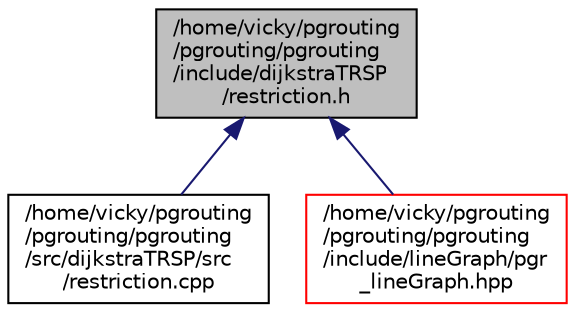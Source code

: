 digraph "/home/vicky/pgrouting/pgrouting/pgrouting/include/dijkstraTRSP/restriction.h"
{
  edge [fontname="Helvetica",fontsize="10",labelfontname="Helvetica",labelfontsize="10"];
  node [fontname="Helvetica",fontsize="10",shape=record];
  Node1 [label="/home/vicky/pgrouting\l/pgrouting/pgrouting\l/include/dijkstraTRSP\l/restriction.h",height=0.2,width=0.4,color="black", fillcolor="grey75", style="filled" fontcolor="black"];
  Node1 -> Node2 [dir="back",color="midnightblue",fontsize="10",style="solid",fontname="Helvetica"];
  Node2 [label="/home/vicky/pgrouting\l/pgrouting/pgrouting\l/src/dijkstraTRSP/src\l/restriction.cpp",height=0.2,width=0.4,color="black", fillcolor="white", style="filled",URL="$restriction_8cpp.html"];
  Node1 -> Node3 [dir="back",color="midnightblue",fontsize="10",style="solid",fontname="Helvetica"];
  Node3 [label="/home/vicky/pgrouting\l/pgrouting/pgrouting\l/include/lineGraph/pgr\l_lineGraph.hpp",height=0.2,width=0.4,color="red", fillcolor="white", style="filled",URL="$pgr__lineGraph_8hpp.html"];
}
